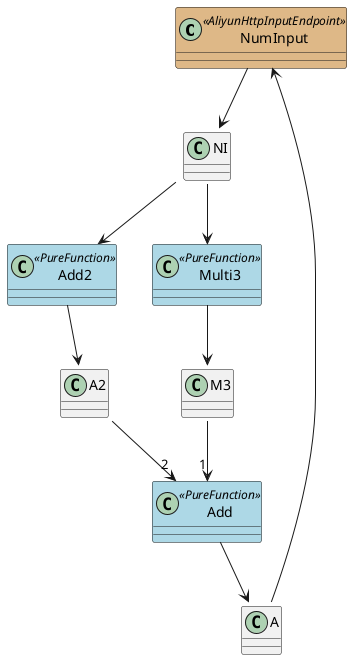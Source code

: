 
@startuml

skinparam class {
	BackgroundColor<<CommandLineInputEndpoint>> BurlyWood
    BackgroundColor<<CommandLineArgsInputEndpoint>> BurlyWood
    BackgroundColor<<AliyunHttpInputEndpoint>> BurlyWood
    BackgroundColor<<OutputEndpoint>> BurlyWood
    BackgroundColor<<PureFunction>> LightBlue
    BackgroundColor<<AlternativePath>> Crimson
}

class NumInput <<AliyunHttpInputEndpoint>>
class Add2 <<PureFunction>>
class Add <<PureFunction>>
class Multi3 <<PureFunction>>

NumInput --> NI::Integer
NI::Integer --> Add2
NI::Integer --> Multi3
Add2 --> A2::Integer
A2::Integer --> "2" Add
Multi3 --> M3::Integer
M3::Integer --> "1" Add
Add --> A::Integer
A::Integer --> NumInput
@enduml
